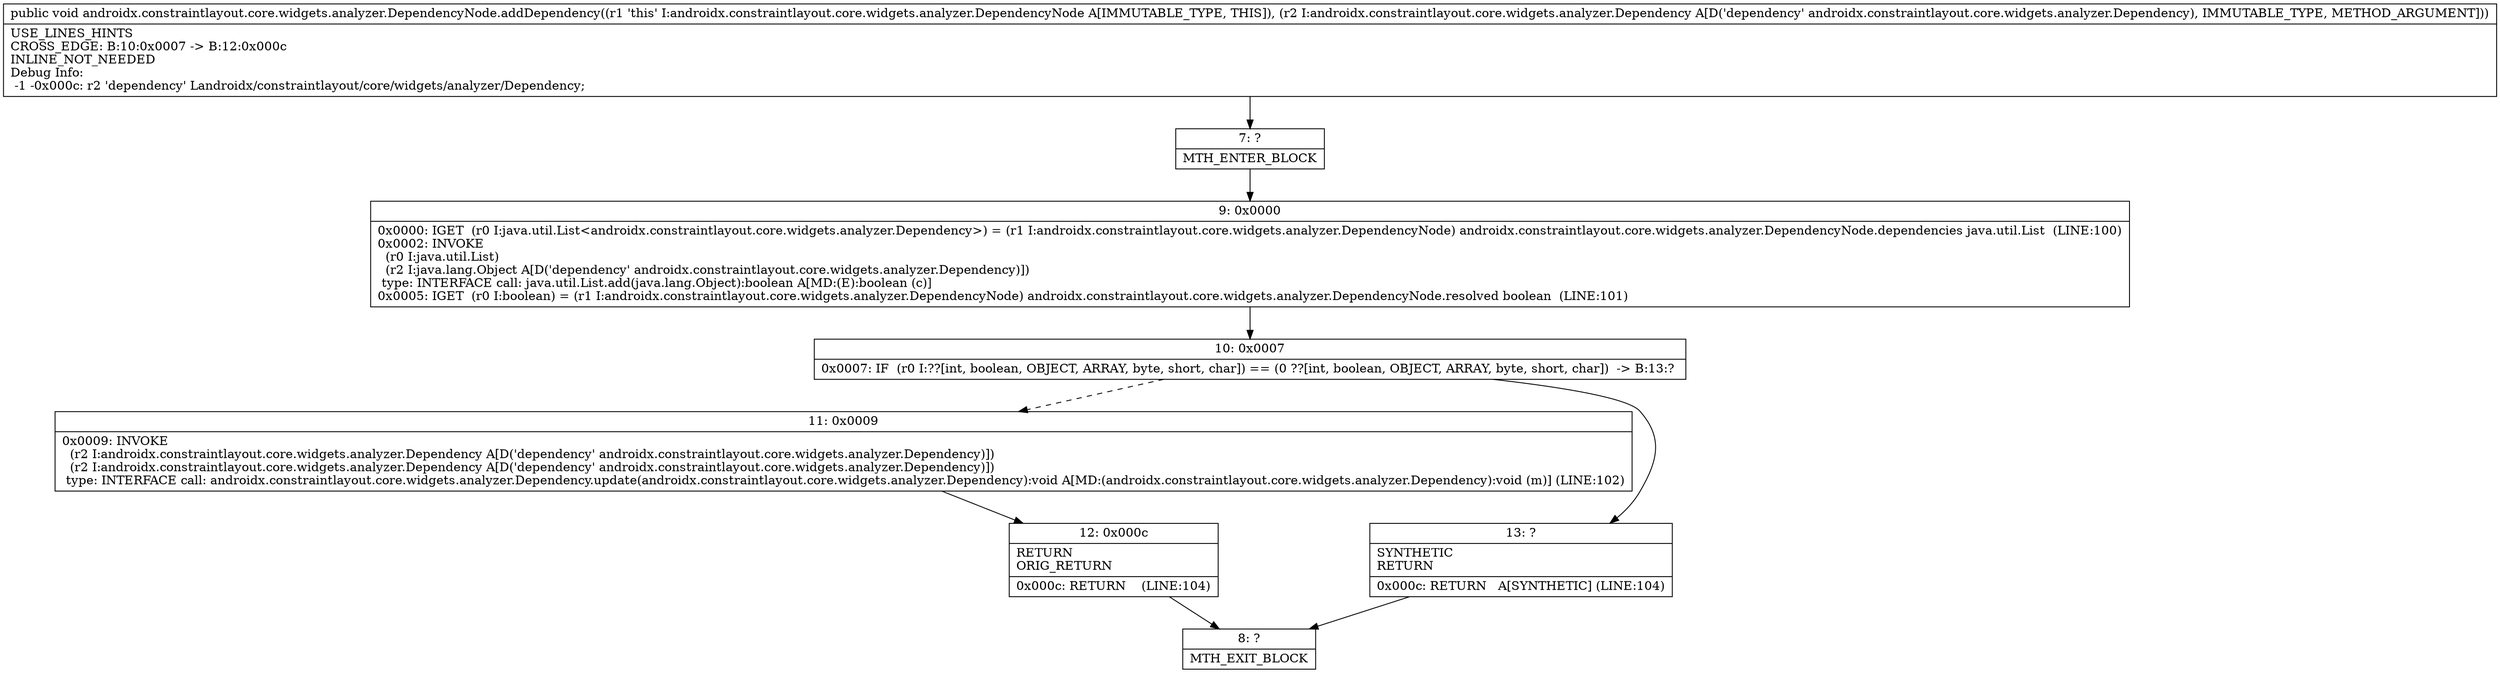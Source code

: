 digraph "CFG forandroidx.constraintlayout.core.widgets.analyzer.DependencyNode.addDependency(Landroidx\/constraintlayout\/core\/widgets\/analyzer\/Dependency;)V" {
Node_7 [shape=record,label="{7\:\ ?|MTH_ENTER_BLOCK\l}"];
Node_9 [shape=record,label="{9\:\ 0x0000|0x0000: IGET  (r0 I:java.util.List\<androidx.constraintlayout.core.widgets.analyzer.Dependency\>) = (r1 I:androidx.constraintlayout.core.widgets.analyzer.DependencyNode) androidx.constraintlayout.core.widgets.analyzer.DependencyNode.dependencies java.util.List  (LINE:100)\l0x0002: INVOKE  \l  (r0 I:java.util.List)\l  (r2 I:java.lang.Object A[D('dependency' androidx.constraintlayout.core.widgets.analyzer.Dependency)])\l type: INTERFACE call: java.util.List.add(java.lang.Object):boolean A[MD:(E):boolean (c)]\l0x0005: IGET  (r0 I:boolean) = (r1 I:androidx.constraintlayout.core.widgets.analyzer.DependencyNode) androidx.constraintlayout.core.widgets.analyzer.DependencyNode.resolved boolean  (LINE:101)\l}"];
Node_10 [shape=record,label="{10\:\ 0x0007|0x0007: IF  (r0 I:??[int, boolean, OBJECT, ARRAY, byte, short, char]) == (0 ??[int, boolean, OBJECT, ARRAY, byte, short, char])  \-\> B:13:? \l}"];
Node_11 [shape=record,label="{11\:\ 0x0009|0x0009: INVOKE  \l  (r2 I:androidx.constraintlayout.core.widgets.analyzer.Dependency A[D('dependency' androidx.constraintlayout.core.widgets.analyzer.Dependency)])\l  (r2 I:androidx.constraintlayout.core.widgets.analyzer.Dependency A[D('dependency' androidx.constraintlayout.core.widgets.analyzer.Dependency)])\l type: INTERFACE call: androidx.constraintlayout.core.widgets.analyzer.Dependency.update(androidx.constraintlayout.core.widgets.analyzer.Dependency):void A[MD:(androidx.constraintlayout.core.widgets.analyzer.Dependency):void (m)] (LINE:102)\l}"];
Node_12 [shape=record,label="{12\:\ 0x000c|RETURN\lORIG_RETURN\l|0x000c: RETURN    (LINE:104)\l}"];
Node_8 [shape=record,label="{8\:\ ?|MTH_EXIT_BLOCK\l}"];
Node_13 [shape=record,label="{13\:\ ?|SYNTHETIC\lRETURN\l|0x000c: RETURN   A[SYNTHETIC] (LINE:104)\l}"];
MethodNode[shape=record,label="{public void androidx.constraintlayout.core.widgets.analyzer.DependencyNode.addDependency((r1 'this' I:androidx.constraintlayout.core.widgets.analyzer.DependencyNode A[IMMUTABLE_TYPE, THIS]), (r2 I:androidx.constraintlayout.core.widgets.analyzer.Dependency A[D('dependency' androidx.constraintlayout.core.widgets.analyzer.Dependency), IMMUTABLE_TYPE, METHOD_ARGUMENT]))  | USE_LINES_HINTS\lCROSS_EDGE: B:10:0x0007 \-\> B:12:0x000c\lINLINE_NOT_NEEDED\lDebug Info:\l  \-1 \-0x000c: r2 'dependency' Landroidx\/constraintlayout\/core\/widgets\/analyzer\/Dependency;\l}"];
MethodNode -> Node_7;Node_7 -> Node_9;
Node_9 -> Node_10;
Node_10 -> Node_11[style=dashed];
Node_10 -> Node_13;
Node_11 -> Node_12;
Node_12 -> Node_8;
Node_13 -> Node_8;
}

